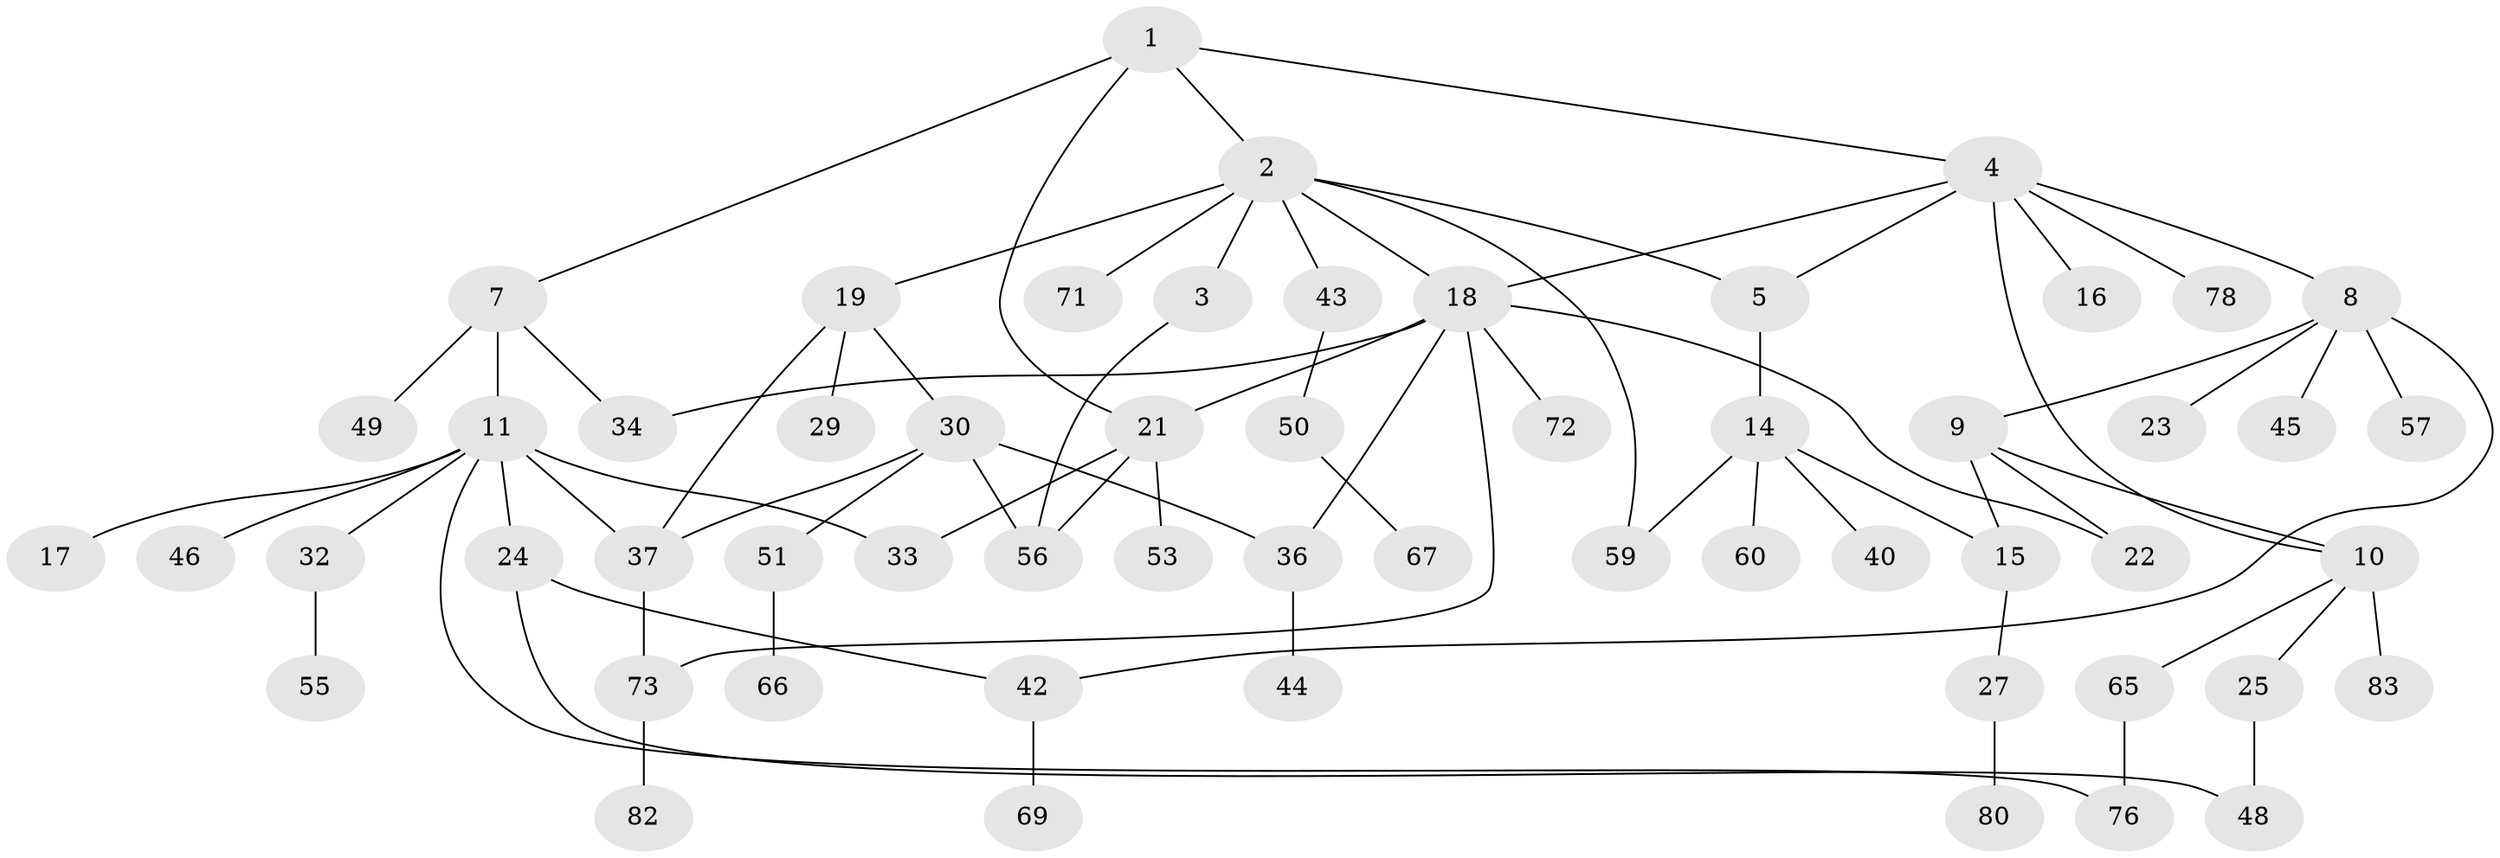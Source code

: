 // original degree distribution, {4: 0.05952380952380952, 7: 0.023809523809523808, 2: 0.30952380952380953, 6: 0.03571428571428571, 3: 0.19047619047619047, 5: 0.05952380952380952, 1: 0.32142857142857145}
// Generated by graph-tools (version 1.1) at 2025/41/03/06/25 10:41:27]
// undirected, 57 vertices, 74 edges
graph export_dot {
graph [start="1"]
  node [color=gray90,style=filled];
  1;
  2 [super="+12"];
  3 [super="+61"];
  4 [super="+6"];
  5;
  7;
  8 [super="+47"];
  9 [super="+28"];
  10 [super="+77"];
  11 [super="+13"];
  14 [super="+31"];
  15;
  16;
  17;
  18 [super="+58"];
  19 [super="+20"];
  21 [super="+84"];
  22 [super="+74"];
  23 [super="+26"];
  24;
  25 [super="+39"];
  27 [super="+68"];
  29;
  30 [super="+41"];
  32 [super="+35"];
  33 [super="+54"];
  34;
  36 [super="+63"];
  37 [super="+38"];
  40;
  42 [super="+64"];
  43;
  44;
  45;
  46;
  48 [super="+70"];
  49;
  50 [super="+52"];
  51;
  53;
  55 [super="+79"];
  56;
  57;
  59 [super="+62"];
  60;
  65 [super="+81"];
  66;
  67;
  69;
  71;
  72;
  73 [super="+75"];
  76;
  78;
  80;
  82;
  83;
  1 -- 2;
  1 -- 4;
  1 -- 7;
  1 -- 21;
  2 -- 3;
  2 -- 5;
  2 -- 19;
  2 -- 43;
  2 -- 71;
  2 -- 59;
  2 -- 18;
  3 -- 56;
  4 -- 10;
  4 -- 16;
  4 -- 18;
  4 -- 78;
  4 -- 8;
  4 -- 5;
  5 -- 14;
  7 -- 11 [weight=2];
  7 -- 49;
  7 -- 34;
  8 -- 9;
  8 -- 23;
  8 -- 45;
  8 -- 57;
  8 -- 42;
  9 -- 15;
  9 -- 10;
  9 -- 22;
  10 -- 25;
  10 -- 65;
  10 -- 83;
  11 -- 24;
  11 -- 76;
  11 -- 37;
  11 -- 32;
  11 -- 17;
  11 -- 33;
  11 -- 46;
  14 -- 60;
  14 -- 15;
  14 -- 40;
  14 -- 59;
  15 -- 27;
  18 -- 22;
  18 -- 34;
  18 -- 36;
  18 -- 72;
  18 -- 73;
  18 -- 21;
  19 -- 29;
  19 -- 37;
  19 -- 30;
  21 -- 53;
  21 -- 33;
  21 -- 56;
  24 -- 42;
  24 -- 48;
  25 -- 48;
  27 -- 80;
  30 -- 56;
  30 -- 51;
  30 -- 37;
  30 -- 36;
  32 -- 55;
  36 -- 44;
  37 -- 73;
  42 -- 69;
  43 -- 50;
  50 -- 67;
  51 -- 66;
  65 -- 76;
  73 -- 82;
}
